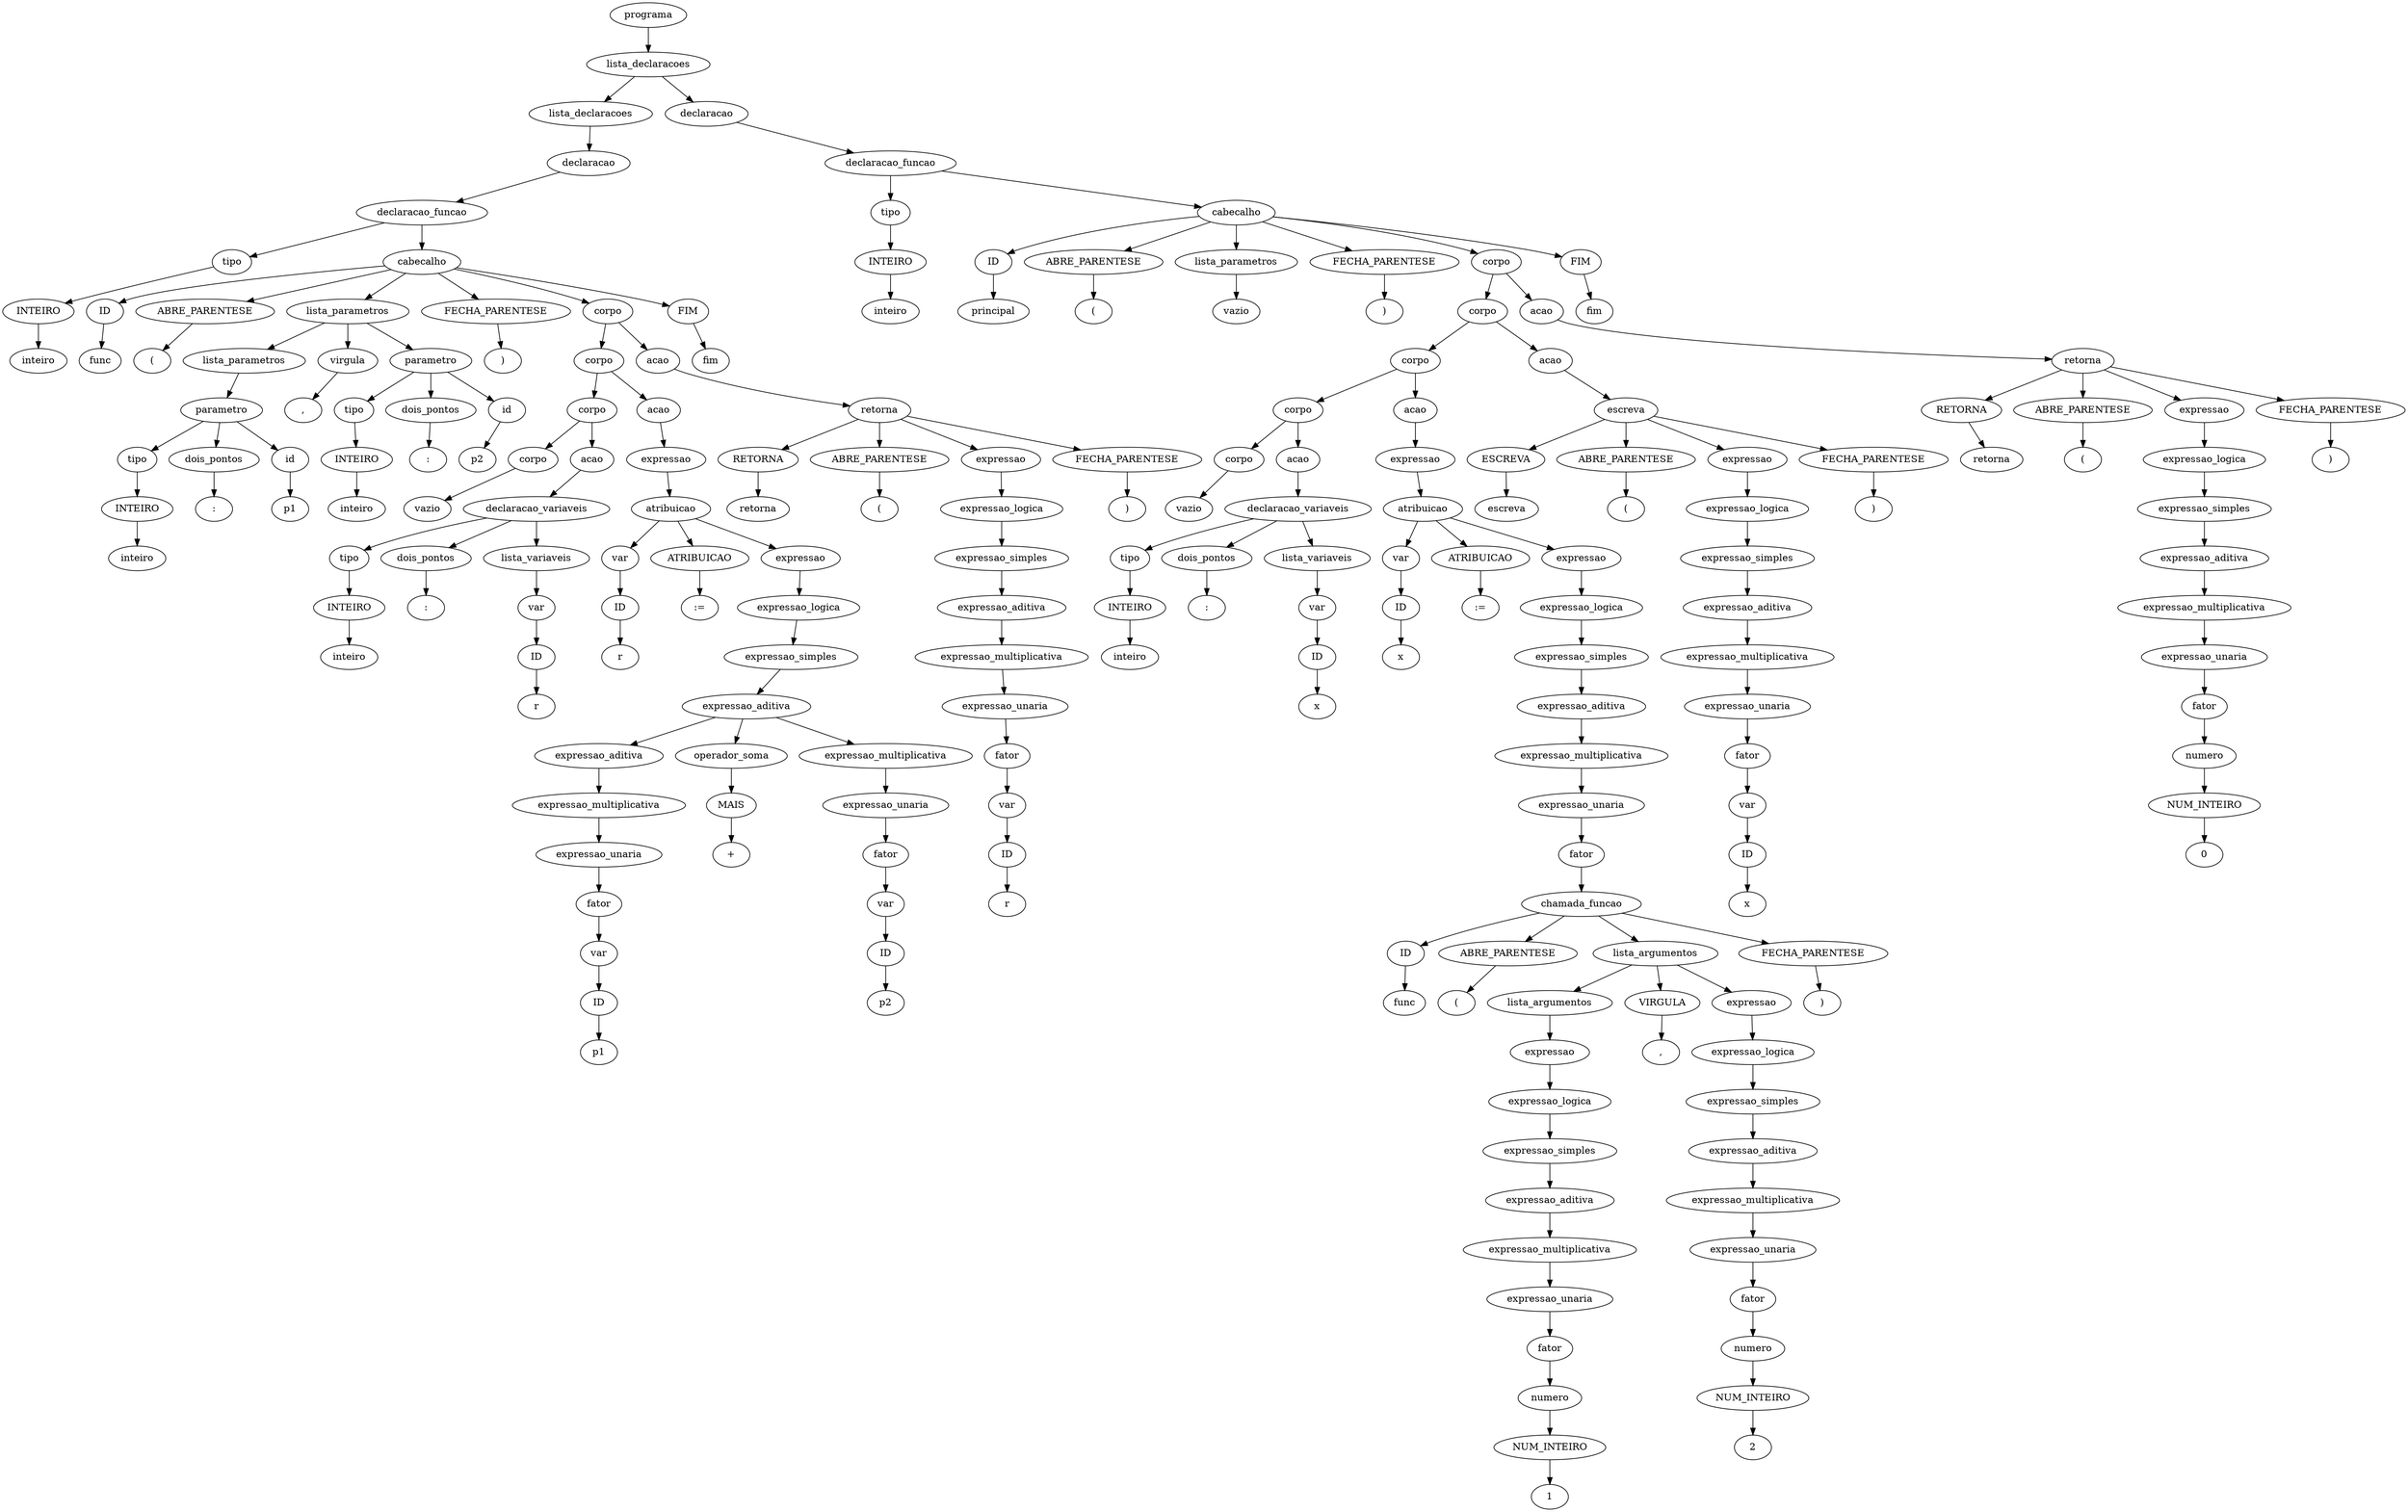 digraph tree {
    "0x7f47b4787160" [label="programa"];
    "0x7f47b47920a0" [label="lista_declaracoes"];
    "0x7f47b4787280" [label="lista_declaracoes"];
    "0x7f47d7d6ab50" [label="declaracao"];
    "0x7f47b4787e20" [label="declaracao_funcao"];
    "0x7f47b4787190" [label="tipo"];
    "0x7f47b47871f0" [label="INTEIRO"];
    "0x7f47b4787250" [label="inteiro"];
    "0x7f47b4787ee0" [label="cabecalho"];
    "0x7f47b4792520" [label="ID"];
    "0x7f47b4792550" [label="func"];
    "0x7f47b4792340" [label="ABRE_PARENTESE"];
    "0x7f47b4792190" [label="("];
    "0x7f47b47873a0" [label="lista_parametros"];
    "0x7f47b4787220" [label="lista_parametros"];
    "0x7f47b47872e0" [label="parametro"];
    "0x7f47d7d6a2b0" [label="tipo"];
    "0x7f47d7d6a160" [label="INTEIRO"];
    "0x7f47b47873d0" [label="inteiro"];
    "0x7f47b4787310" [label="dois_pontos"];
    "0x7f47b4787520" [label=":"];
    "0x7f47b4787550" [label="id"];
    "0x7f47b4787580" [label="p1"];
    "0x7f47b4787610" [label="virgula"];
    "0x7f47b4787430" [label=","];
    "0x7f47b4787340" [label="parametro"];
    "0x7f47b4787400" [label="tipo"];
    "0x7f47b47874f0" [label="INTEIRO"];
    "0x7f47b4787640" [label="inteiro"];
    "0x7f47b4787370" [label="dois_pontos"];
    "0x7f47b4787790" [label=":"];
    "0x7f47b47877c0" [label="id"];
    "0x7f47b47877f0" [label="p2"];
    "0x7f47b47921c0" [label="FECHA_PARENTESE"];
    "0x7f47b4792580" [label=")"];
    "0x7f47b47922e0" [label="corpo"];
    "0x7f47b47920d0" [label="corpo"];
    "0x7f47b47879a0" [label="corpo"];
    "0x7f47b47874c0" [label="corpo"];
    "0x7f47b47875b0" [label="vazio"];
    "0x7f47b4787670" [label="acao"];
    "0x7f47b4787940" [label="declaracao_variaveis"];
    "0x7f47b4787460" [label="tipo"];
    "0x7f47b47876d0" [label="INTEIRO"];
    "0x7f47b4787910" [label="inteiro"];
    "0x7f47b4787a00" [label="dois_pontos"];
    "0x7f47b4787b20" [label=":"];
    "0x7f47b4787970" [label="lista_variaveis"];
    "0x7f47b4787880" [label="var"];
    "0x7f47b47876a0" [label="ID"];
    "0x7f47b4787a60" [label="r"];
    "0x7f47b4787a90" [label="acao"];
    "0x7f47b4787af0" [label="expressao"];
    "0x7f47b4787d90" [label="atribuicao"];
    "0x7f47b47875e0" [label="var"];
    "0x7f47b4787490" [label="ID"];
    "0x7f47b4787b50" [label="r"];
    "0x7f47b4787d30" [label="ATRIBUICAO"];
    "0x7f47b4792040" [label=":="];
    "0x7f47b4787fd0" [label="expressao"];
    "0x7f47b4787fa0" [label="expressao_logica"];
    "0x7f47b4787d00" [label="expressao_simples"];
    "0x7f47b4787df0" [label="expressao_aditiva"];
    "0x7f47b4787be0" [label="expressao_aditiva"];
    "0x7f47b4787cd0" [label="expressao_multiplicativa"];
    "0x7f47b4787b80" [label="expressao_unaria"];
    "0x7f47b4787bb0" [label="fator"];
    "0x7f47b4787a30" [label="var"];
    "0x7f47b47879d0" [label="ID"];
    "0x7f47b4787ca0" [label="p1"];
    "0x7f47b4787e50" [label="operador_soma"];
    "0x7f47b4787c70" [label="MAIS"];
    "0x7f47b4787d60" [label="+"];
    "0x7f47b4787f70" [label="expressao_multiplicativa"];
    "0x7f47b4787e80" [label="expressao_unaria"];
    "0x7f47b4787dc0" [label="fator"];
    "0x7f47b4787c10" [label="var"];
    "0x7f47b4787c40" [label="ID"];
    "0x7f47b4787f40" [label="p2"];
    "0x7f47b4787f10" [label="acao"];
    "0x7f47b4792280" [label="retorna"];
    "0x7f47b4792310" [label="RETORNA"];
    "0x7f47b4792430" [label="retorna"];
    "0x7f47b4792460" [label="ABRE_PARENTESE"];
    "0x7f47b4792490" [label="("];
    "0x7f47b4792250" [label="expressao"];
    "0x7f47b4792220" [label="expressao_logica"];
    "0x7f47b47921f0" [label="expressao_simples"];
    "0x7f47b4792160" [label="expressao_aditiva"];
    "0x7f47b47878b0" [label="expressao_multiplicativa"];
    "0x7f47b4792100" [label="expressao_unaria"];
    "0x7f47b4792130" [label="fator"];
    "0x7f47b47878e0" [label="var"];
    "0x7f47b4787760" [label="ID"];
    "0x7f47b4787ac0" [label="r"];
    "0x7f47b47924c0" [label="FECHA_PARENTESE"];
    "0x7f47b47924f0" [label=")"];
    "0x7f47b47925b0" [label="FIM"];
    "0x7f47b47925e0" [label="fim"];
    "0x7f47b47872b0" [label="declaracao"];
    "0x7f47b4787820" [label="declaracao_funcao"];
    "0x7f47b4787040" [label="tipo"];
    "0x7f47b47871c0" [label="INTEIRO"];
    "0x7f47b4787730" [label="inteiro"];
    "0x7f47b479c1f0" [label="cabecalho"];
    "0x7f47b479cb50" [label="ID"];
    "0x7f47b479cb80" [label="principal"];
    "0x7f47b479c970" [label="ABRE_PARENTESE"];
    "0x7f47b479c430" [label="("];
    "0x7f47b47923d0" [label="lista_parametros"];
    "0x7f47b47922b0" [label="vazio"];
    "0x7f47b479c460" [label="FECHA_PARENTESE"];
    "0x7f47b479cbb0" [label=")"];
    "0x7f47b479c910" [label="corpo"];
    "0x7f47b479c580" [label="corpo"];
    "0x7f47b479c370" [label="corpo"];
    "0x7f47b47928e0" [label="corpo"];
    "0x7f47b4792760" [label="corpo"];
    "0x7f47b4787eb0" [label="vazio"];
    "0x7f47b4792790" [label="acao"];
    "0x7f47b4792880" [label="declaracao_variaveis"];
    "0x7f47b4792370" [label="tipo"];
    "0x7f47b47926d0" [label="INTEIRO"];
    "0x7f47b4792850" [label="inteiro"];
    "0x7f47b4792940" [label="dois_pontos"];
    "0x7f47b4792a60" [label=":"];
    "0x7f47b47928b0" [label="lista_variaveis"];
    "0x7f47b4792700" [label="var"];
    "0x7f47b47926a0" [label="ID"];
    "0x7f47b47929a0" [label="x"];
    "0x7f47b47929d0" [label="acao"];
    "0x7f47b4792a30" [label="expressao"];
    "0x7f47b4792f10" [label="atribuicao"];
    "0x7f47b4792610" [label="var"];
    "0x7f47b4792730" [label="ID"];
    "0x7f47b4792a90" [label="x"];
    "0x7f47b479c280" [label="ATRIBUICAO"];
    "0x7f47b479c340" [label=":="];
    "0x7f47b4792b50" [label="expressao"];
    "0x7f47b479c310" [label="expressao_logica"];
    "0x7f47b4792ee0" [label="expressao_simples"];
    "0x7f47b4792b20" [label="expressao_aditiva"];
    "0x7f47b479c2e0" [label="expressao_multiplicativa"];
    "0x7f47b4792b80" [label="expressao_unaria"];
    "0x7f47b4792af0" [label="fator"];
    "0x7f47b4792dc0" [label="chamada_funcao"];
    "0x7f47b4792e50" [label="ID"];
    "0x7f47b4792c10" [label="func"];
    "0x7f47b4792c40" [label="ABRE_PARENTESE"];
    "0x7f47b479c0a0" [label="("];
    "0x7f47b479c070" [label="lista_argumentos"];
    "0x7f47b4792d60" [label="lista_argumentos"];
    "0x7f47b4792d30" [label="expressao"];
    "0x7f47b4792d00" [label="expressao_logica"];
    "0x7f47b4792c70" [label="expressao_simples"];
    "0x7f47b4792be0" [label="expressao_aditiva"];
    "0x7f47b4792cd0" [label="expressao_multiplicativa"];
    "0x7f47b4792ac0" [label="expressao_unaria"];
    "0x7f47b4792bb0" [label="fator"];
    "0x7f47b4792970" [label="numero"];
    "0x7f47b4792910" [label="NUM_INTEIRO"];
    "0x7f47b4792ca0" [label="1"];
    "0x7f47b479c100" [label="VIRGULA"];
    "0x7f47b479c190" [label=","];
    "0x7f47b479c040" [label="expressao"];
    "0x7f47b4792fd0" [label="expressao_logica"];
    "0x7f47b4792f40" [label="expressao_simples"];
    "0x7f47b4792eb0" [label="expressao_aditiva"];
    "0x7f47b4792fa0" [label="expressao_multiplicativa"];
    "0x7f47b4792df0" [label="expressao_unaria"];
    "0x7f47b4792e80" [label="fator"];
    "0x7f47b4792d90" [label="numero"];
    "0x7f47b4792e20" [label="NUM_INTEIRO"];
    "0x7f47b4792f70" [label="2"];
    "0x7f47b479c130" [label="FECHA_PARENTESE"];
    "0x7f47b479c2b0" [label=")"];
    "0x7f47b479c6a0" [label="acao"];
    "0x7f47b479c520" [label="escreva"];
    "0x7f47b479c5b0" [label="ESCREVA"];
    "0x7f47b479c6d0" [label="escreva"];
    "0x7f47b479c700" [label="ABRE_PARENTESE"];
    "0x7f47b479c730" [label="("];
    "0x7f47b479c4f0" [label="expressao"];
    "0x7f47b479c4c0" [label="expressao_logica"];
    "0x7f47b479c490" [label="expressao_simples"];
    "0x7f47b479c400" [label="expressao_aditiva"];
    "0x7f47b47927f0" [label="expressao_multiplicativa"];
    "0x7f47b479c3a0" [label="expressao_unaria"];
    "0x7f47b479c3d0" [label="fator"];
    "0x7f47b4792820" [label="var"];
    "0x7f47b47927c0" [label="ID"];
    "0x7f47b4792a00" [label="x"];
    "0x7f47b479c760" [label="FECHA_PARENTESE"];
    "0x7f47b479c790" [label=")"];
    "0x7f47b479ca30" [label="acao"];
    "0x7f47b479c8b0" [label="retorna"];
    "0x7f47b479c940" [label="RETORNA"];
    "0x7f47b479ca60" [label="retorna"];
    "0x7f47b479ca90" [label="ABRE_PARENTESE"];
    "0x7f47b479cac0" [label="("];
    "0x7f47b479c880" [label="expressao"];
    "0x7f47b479c850" [label="expressao_logica"];
    "0x7f47b479c820" [label="expressao_simples"];
    "0x7f47b479c5e0" [label="expressao_aditiva"];
    "0x7f47b479c7f0" [label="expressao_multiplicativa"];
    "0x7f47b479c640" [label="expressao_unaria"];
    "0x7f47b479c550" [label="fator"];
    "0x7f47b479c220" [label="numero"];
    "0x7f47b479c160" [label="NUM_INTEIRO"];
    "0x7f47b479c7c0" [label="0"];
    "0x7f47b479caf0" [label="FECHA_PARENTESE"];
    "0x7f47b479cb20" [label=")"];
    "0x7f47b479cbe0" [label="FIM"];
    "0x7f47b479cc10" [label="fim"];
    "0x7f47b4787160" -> "0x7f47b47920a0";
    "0x7f47b47920a0" -> "0x7f47b4787280";
    "0x7f47b47920a0" -> "0x7f47b47872b0";
    "0x7f47b4787280" -> "0x7f47d7d6ab50";
    "0x7f47d7d6ab50" -> "0x7f47b4787e20";
    "0x7f47b4787e20" -> "0x7f47b4787190";
    "0x7f47b4787e20" -> "0x7f47b4787ee0";
    "0x7f47b4787190" -> "0x7f47b47871f0";
    "0x7f47b47871f0" -> "0x7f47b4787250";
    "0x7f47b4787ee0" -> "0x7f47b4792520";
    "0x7f47b4787ee0" -> "0x7f47b4792340";
    "0x7f47b4787ee0" -> "0x7f47b47873a0";
    "0x7f47b4787ee0" -> "0x7f47b47921c0";
    "0x7f47b4787ee0" -> "0x7f47b47922e0";
    "0x7f47b4787ee0" -> "0x7f47b47925b0";
    "0x7f47b4792520" -> "0x7f47b4792550";
    "0x7f47b4792340" -> "0x7f47b4792190";
    "0x7f47b47873a0" -> "0x7f47b4787220";
    "0x7f47b47873a0" -> "0x7f47b4787610";
    "0x7f47b47873a0" -> "0x7f47b4787340";
    "0x7f47b4787220" -> "0x7f47b47872e0";
    "0x7f47b47872e0" -> "0x7f47d7d6a2b0";
    "0x7f47b47872e0" -> "0x7f47b4787310";
    "0x7f47b47872e0" -> "0x7f47b4787550";
    "0x7f47d7d6a2b0" -> "0x7f47d7d6a160";
    "0x7f47d7d6a160" -> "0x7f47b47873d0";
    "0x7f47b4787310" -> "0x7f47b4787520";
    "0x7f47b4787550" -> "0x7f47b4787580";
    "0x7f47b4787610" -> "0x7f47b4787430";
    "0x7f47b4787340" -> "0x7f47b4787400";
    "0x7f47b4787340" -> "0x7f47b4787370";
    "0x7f47b4787340" -> "0x7f47b47877c0";
    "0x7f47b4787400" -> "0x7f47b47874f0";
    "0x7f47b47874f0" -> "0x7f47b4787640";
    "0x7f47b4787370" -> "0x7f47b4787790";
    "0x7f47b47877c0" -> "0x7f47b47877f0";
    "0x7f47b47921c0" -> "0x7f47b4792580";
    "0x7f47b47922e0" -> "0x7f47b47920d0";
    "0x7f47b47922e0" -> "0x7f47b4787f10";
    "0x7f47b47920d0" -> "0x7f47b47879a0";
    "0x7f47b47920d0" -> "0x7f47b4787a90";
    "0x7f47b47879a0" -> "0x7f47b47874c0";
    "0x7f47b47879a0" -> "0x7f47b4787670";
    "0x7f47b47874c0" -> "0x7f47b47875b0";
    "0x7f47b4787670" -> "0x7f47b4787940";
    "0x7f47b4787940" -> "0x7f47b4787460";
    "0x7f47b4787940" -> "0x7f47b4787a00";
    "0x7f47b4787940" -> "0x7f47b4787970";
    "0x7f47b4787460" -> "0x7f47b47876d0";
    "0x7f47b47876d0" -> "0x7f47b4787910";
    "0x7f47b4787a00" -> "0x7f47b4787b20";
    "0x7f47b4787970" -> "0x7f47b4787880";
    "0x7f47b4787880" -> "0x7f47b47876a0";
    "0x7f47b47876a0" -> "0x7f47b4787a60";
    "0x7f47b4787a90" -> "0x7f47b4787af0";
    "0x7f47b4787af0" -> "0x7f47b4787d90";
    "0x7f47b4787d90" -> "0x7f47b47875e0";
    "0x7f47b4787d90" -> "0x7f47b4787d30";
    "0x7f47b4787d90" -> "0x7f47b4787fd0";
    "0x7f47b47875e0" -> "0x7f47b4787490";
    "0x7f47b4787490" -> "0x7f47b4787b50";
    "0x7f47b4787d30" -> "0x7f47b4792040";
    "0x7f47b4787fd0" -> "0x7f47b4787fa0";
    "0x7f47b4787fa0" -> "0x7f47b4787d00";
    "0x7f47b4787d00" -> "0x7f47b4787df0";
    "0x7f47b4787df0" -> "0x7f47b4787be0";
    "0x7f47b4787df0" -> "0x7f47b4787e50";
    "0x7f47b4787df0" -> "0x7f47b4787f70";
    "0x7f47b4787be0" -> "0x7f47b4787cd0";
    "0x7f47b4787cd0" -> "0x7f47b4787b80";
    "0x7f47b4787b80" -> "0x7f47b4787bb0";
    "0x7f47b4787bb0" -> "0x7f47b4787a30";
    "0x7f47b4787a30" -> "0x7f47b47879d0";
    "0x7f47b47879d0" -> "0x7f47b4787ca0";
    "0x7f47b4787e50" -> "0x7f47b4787c70";
    "0x7f47b4787c70" -> "0x7f47b4787d60";
    "0x7f47b4787f70" -> "0x7f47b4787e80";
    "0x7f47b4787e80" -> "0x7f47b4787dc0";
    "0x7f47b4787dc0" -> "0x7f47b4787c10";
    "0x7f47b4787c10" -> "0x7f47b4787c40";
    "0x7f47b4787c40" -> "0x7f47b4787f40";
    "0x7f47b4787f10" -> "0x7f47b4792280";
    "0x7f47b4792280" -> "0x7f47b4792310";
    "0x7f47b4792280" -> "0x7f47b4792460";
    "0x7f47b4792280" -> "0x7f47b4792250";
    "0x7f47b4792280" -> "0x7f47b47924c0";
    "0x7f47b4792310" -> "0x7f47b4792430";
    "0x7f47b4792460" -> "0x7f47b4792490";
    "0x7f47b4792250" -> "0x7f47b4792220";
    "0x7f47b4792220" -> "0x7f47b47921f0";
    "0x7f47b47921f0" -> "0x7f47b4792160";
    "0x7f47b4792160" -> "0x7f47b47878b0";
    "0x7f47b47878b0" -> "0x7f47b4792100";
    "0x7f47b4792100" -> "0x7f47b4792130";
    "0x7f47b4792130" -> "0x7f47b47878e0";
    "0x7f47b47878e0" -> "0x7f47b4787760";
    "0x7f47b4787760" -> "0x7f47b4787ac0";
    "0x7f47b47924c0" -> "0x7f47b47924f0";
    "0x7f47b47925b0" -> "0x7f47b47925e0";
    "0x7f47b47872b0" -> "0x7f47b4787820";
    "0x7f47b4787820" -> "0x7f47b4787040";
    "0x7f47b4787820" -> "0x7f47b479c1f0";
    "0x7f47b4787040" -> "0x7f47b47871c0";
    "0x7f47b47871c0" -> "0x7f47b4787730";
    "0x7f47b479c1f0" -> "0x7f47b479cb50";
    "0x7f47b479c1f0" -> "0x7f47b479c970";
    "0x7f47b479c1f0" -> "0x7f47b47923d0";
    "0x7f47b479c1f0" -> "0x7f47b479c460";
    "0x7f47b479c1f0" -> "0x7f47b479c910";
    "0x7f47b479c1f0" -> "0x7f47b479cbe0";
    "0x7f47b479cb50" -> "0x7f47b479cb80";
    "0x7f47b479c970" -> "0x7f47b479c430";
    "0x7f47b47923d0" -> "0x7f47b47922b0";
    "0x7f47b479c460" -> "0x7f47b479cbb0";
    "0x7f47b479c910" -> "0x7f47b479c580";
    "0x7f47b479c910" -> "0x7f47b479ca30";
    "0x7f47b479c580" -> "0x7f47b479c370";
    "0x7f47b479c580" -> "0x7f47b479c6a0";
    "0x7f47b479c370" -> "0x7f47b47928e0";
    "0x7f47b479c370" -> "0x7f47b47929d0";
    "0x7f47b47928e0" -> "0x7f47b4792760";
    "0x7f47b47928e0" -> "0x7f47b4792790";
    "0x7f47b4792760" -> "0x7f47b4787eb0";
    "0x7f47b4792790" -> "0x7f47b4792880";
    "0x7f47b4792880" -> "0x7f47b4792370";
    "0x7f47b4792880" -> "0x7f47b4792940";
    "0x7f47b4792880" -> "0x7f47b47928b0";
    "0x7f47b4792370" -> "0x7f47b47926d0";
    "0x7f47b47926d0" -> "0x7f47b4792850";
    "0x7f47b4792940" -> "0x7f47b4792a60";
    "0x7f47b47928b0" -> "0x7f47b4792700";
    "0x7f47b4792700" -> "0x7f47b47926a0";
    "0x7f47b47926a0" -> "0x7f47b47929a0";
    "0x7f47b47929d0" -> "0x7f47b4792a30";
    "0x7f47b4792a30" -> "0x7f47b4792f10";
    "0x7f47b4792f10" -> "0x7f47b4792610";
    "0x7f47b4792f10" -> "0x7f47b479c280";
    "0x7f47b4792f10" -> "0x7f47b4792b50";
    "0x7f47b4792610" -> "0x7f47b4792730";
    "0x7f47b4792730" -> "0x7f47b4792a90";
    "0x7f47b479c280" -> "0x7f47b479c340";
    "0x7f47b4792b50" -> "0x7f47b479c310";
    "0x7f47b479c310" -> "0x7f47b4792ee0";
    "0x7f47b4792ee0" -> "0x7f47b4792b20";
    "0x7f47b4792b20" -> "0x7f47b479c2e0";
    "0x7f47b479c2e0" -> "0x7f47b4792b80";
    "0x7f47b4792b80" -> "0x7f47b4792af0";
    "0x7f47b4792af0" -> "0x7f47b4792dc0";
    "0x7f47b4792dc0" -> "0x7f47b4792e50";
    "0x7f47b4792dc0" -> "0x7f47b4792c40";
    "0x7f47b4792dc0" -> "0x7f47b479c070";
    "0x7f47b4792dc0" -> "0x7f47b479c130";
    "0x7f47b4792e50" -> "0x7f47b4792c10";
    "0x7f47b4792c40" -> "0x7f47b479c0a0";
    "0x7f47b479c070" -> "0x7f47b4792d60";
    "0x7f47b479c070" -> "0x7f47b479c100";
    "0x7f47b479c070" -> "0x7f47b479c040";
    "0x7f47b4792d60" -> "0x7f47b4792d30";
    "0x7f47b4792d30" -> "0x7f47b4792d00";
    "0x7f47b4792d00" -> "0x7f47b4792c70";
    "0x7f47b4792c70" -> "0x7f47b4792be0";
    "0x7f47b4792be0" -> "0x7f47b4792cd0";
    "0x7f47b4792cd0" -> "0x7f47b4792ac0";
    "0x7f47b4792ac0" -> "0x7f47b4792bb0";
    "0x7f47b4792bb0" -> "0x7f47b4792970";
    "0x7f47b4792970" -> "0x7f47b4792910";
    "0x7f47b4792910" -> "0x7f47b4792ca0";
    "0x7f47b479c100" -> "0x7f47b479c190";
    "0x7f47b479c040" -> "0x7f47b4792fd0";
    "0x7f47b4792fd0" -> "0x7f47b4792f40";
    "0x7f47b4792f40" -> "0x7f47b4792eb0";
    "0x7f47b4792eb0" -> "0x7f47b4792fa0";
    "0x7f47b4792fa0" -> "0x7f47b4792df0";
    "0x7f47b4792df0" -> "0x7f47b4792e80";
    "0x7f47b4792e80" -> "0x7f47b4792d90";
    "0x7f47b4792d90" -> "0x7f47b4792e20";
    "0x7f47b4792e20" -> "0x7f47b4792f70";
    "0x7f47b479c130" -> "0x7f47b479c2b0";
    "0x7f47b479c6a0" -> "0x7f47b479c520";
    "0x7f47b479c520" -> "0x7f47b479c5b0";
    "0x7f47b479c520" -> "0x7f47b479c700";
    "0x7f47b479c520" -> "0x7f47b479c4f0";
    "0x7f47b479c520" -> "0x7f47b479c760";
    "0x7f47b479c5b0" -> "0x7f47b479c6d0";
    "0x7f47b479c700" -> "0x7f47b479c730";
    "0x7f47b479c4f0" -> "0x7f47b479c4c0";
    "0x7f47b479c4c0" -> "0x7f47b479c490";
    "0x7f47b479c490" -> "0x7f47b479c400";
    "0x7f47b479c400" -> "0x7f47b47927f0";
    "0x7f47b47927f0" -> "0x7f47b479c3a0";
    "0x7f47b479c3a0" -> "0x7f47b479c3d0";
    "0x7f47b479c3d0" -> "0x7f47b4792820";
    "0x7f47b4792820" -> "0x7f47b47927c0";
    "0x7f47b47927c0" -> "0x7f47b4792a00";
    "0x7f47b479c760" -> "0x7f47b479c790";
    "0x7f47b479ca30" -> "0x7f47b479c8b0";
    "0x7f47b479c8b0" -> "0x7f47b479c940";
    "0x7f47b479c8b0" -> "0x7f47b479ca90";
    "0x7f47b479c8b0" -> "0x7f47b479c880";
    "0x7f47b479c8b0" -> "0x7f47b479caf0";
    "0x7f47b479c940" -> "0x7f47b479ca60";
    "0x7f47b479ca90" -> "0x7f47b479cac0";
    "0x7f47b479c880" -> "0x7f47b479c850";
    "0x7f47b479c850" -> "0x7f47b479c820";
    "0x7f47b479c820" -> "0x7f47b479c5e0";
    "0x7f47b479c5e0" -> "0x7f47b479c7f0";
    "0x7f47b479c7f0" -> "0x7f47b479c640";
    "0x7f47b479c640" -> "0x7f47b479c550";
    "0x7f47b479c550" -> "0x7f47b479c220";
    "0x7f47b479c220" -> "0x7f47b479c160";
    "0x7f47b479c160" -> "0x7f47b479c7c0";
    "0x7f47b479caf0" -> "0x7f47b479cb20";
    "0x7f47b479cbe0" -> "0x7f47b479cc10";
}
